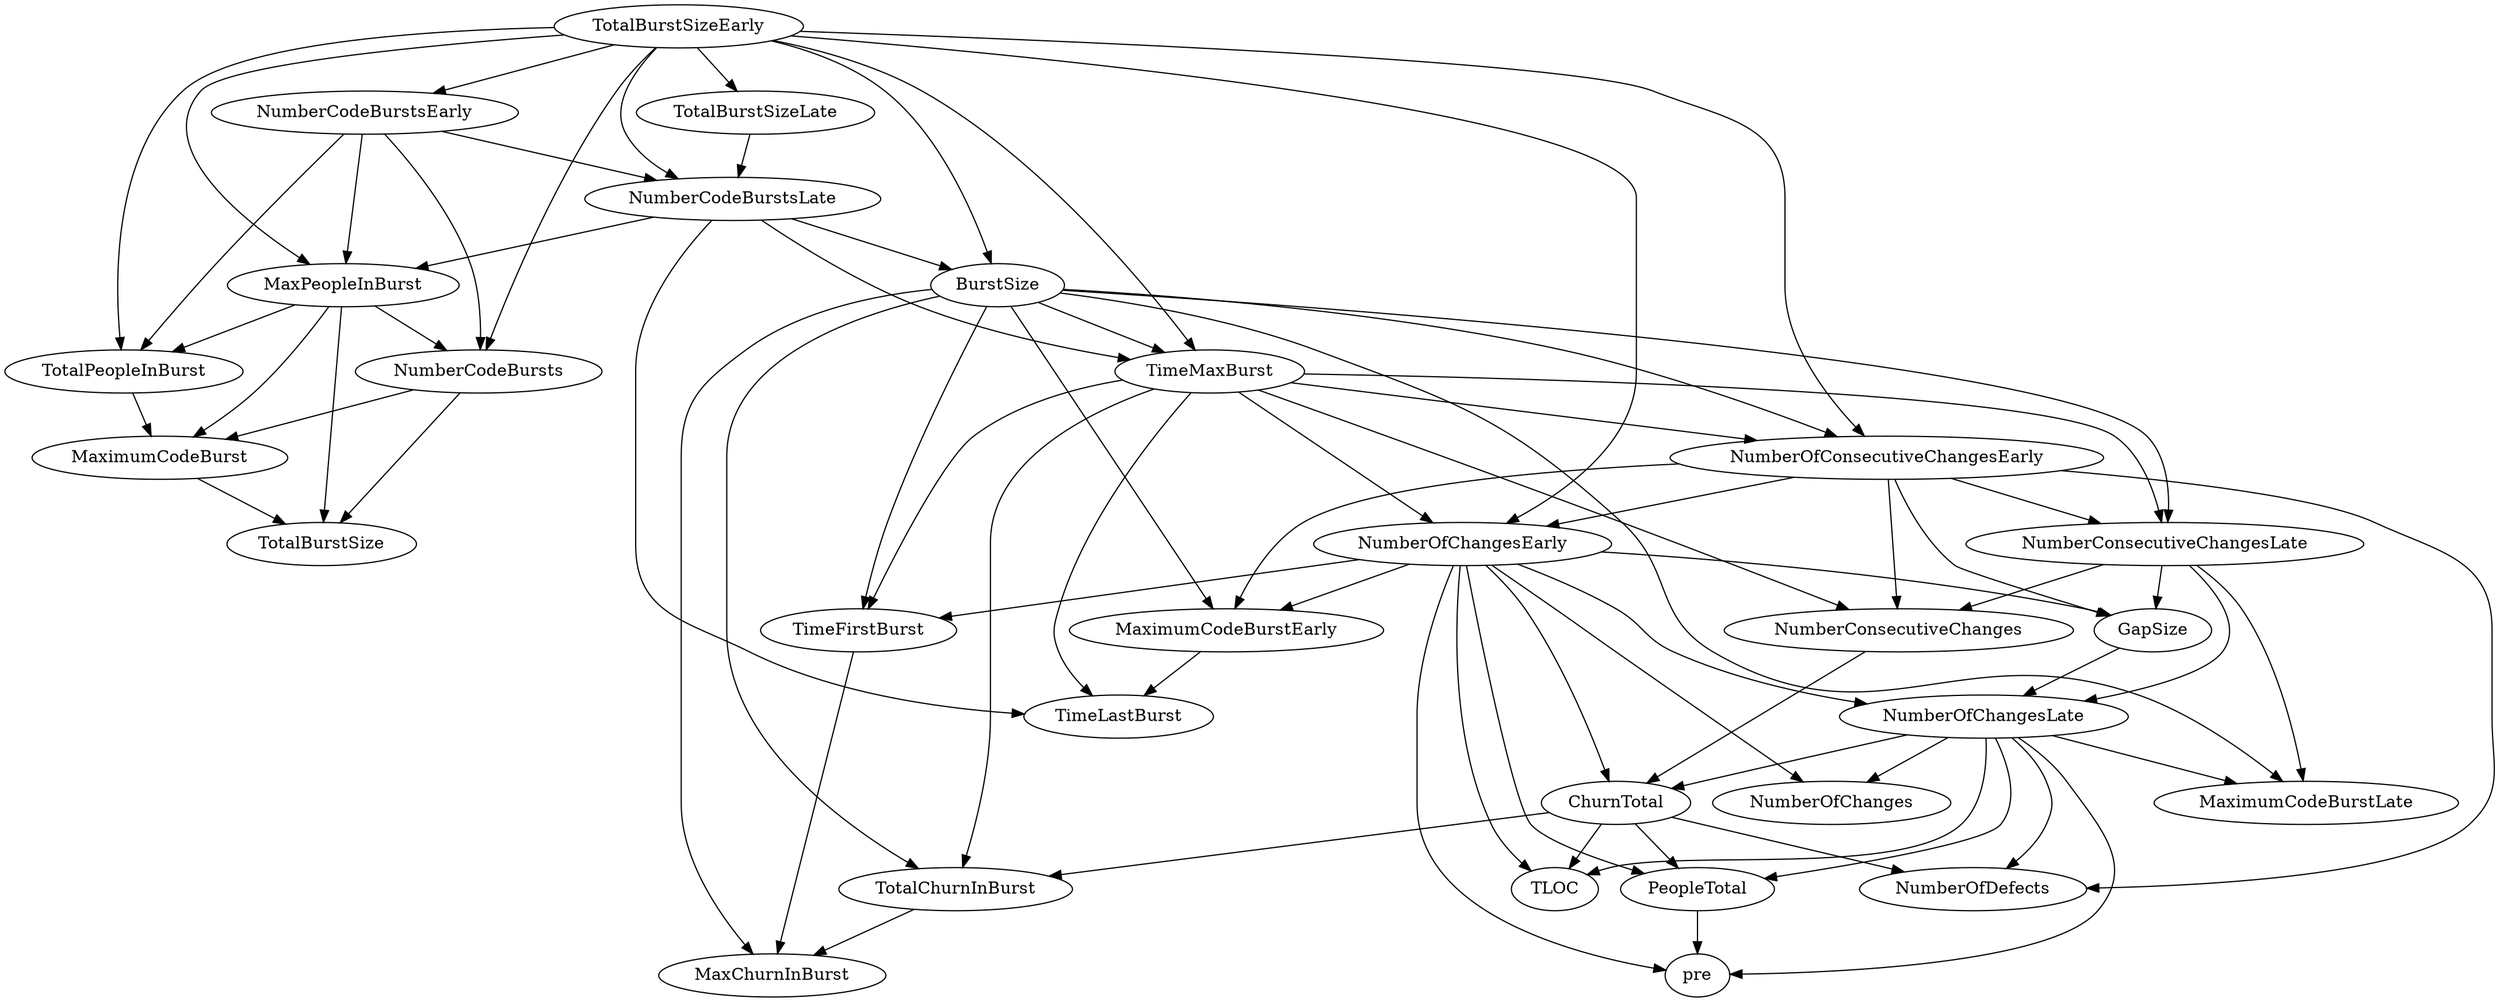 digraph {
   TotalPeopleInBurst;
   MaximumCodeBurstLate;
   NumberOfChanges;
   MaxPeopleInBurst;
   TotalBurstSizeLate;
   NumberCodeBurstsLate;
   NumberOfChangesLate;
   NumberOfChangesEarly;
   MaxChurnInBurst;
   MaximumCodeBurstEarly;
   NumberCodeBurstsEarly;
   TimeFirstBurst;
   TotalChurnInBurst;
   ChurnTotal;
   MaximumCodeBurst;
   NumberOfConsecutiveChangesEarly;
   NumberConsecutiveChangesLate;
   TotalBurstSizeEarly;
   TotalBurstSize;
   TimeMaxBurst;
   NumberConsecutiveChanges;
   TimeLastBurst;
   NumberCodeBursts;
   PeopleTotal;
   pre;
   NumberOfDefects;
   TLOC;
   GapSize;
   BurstSize;
   TotalPeopleInBurst -> MaximumCodeBurst;
   MaxPeopleInBurst -> TotalPeopleInBurst;
   MaxPeopleInBurst -> MaximumCodeBurst;
   MaxPeopleInBurst -> TotalBurstSize;
   MaxPeopleInBurst -> NumberCodeBursts;
   TotalBurstSizeLate -> NumberCodeBurstsLate;
   NumberCodeBurstsLate -> MaxPeopleInBurst;
   NumberCodeBurstsLate -> TimeMaxBurst;
   NumberCodeBurstsLate -> TimeLastBurst;
   NumberCodeBurstsLate -> BurstSize;
   NumberOfChangesLate -> MaximumCodeBurstLate;
   NumberOfChangesLate -> NumberOfChanges;
   NumberOfChangesLate -> ChurnTotal;
   NumberOfChangesLate -> PeopleTotal;
   NumberOfChangesLate -> pre;
   NumberOfChangesLate -> NumberOfDefects;
   NumberOfChangesLate -> TLOC;
   NumberOfChangesEarly -> NumberOfChanges;
   NumberOfChangesEarly -> NumberOfChangesLate;
   NumberOfChangesEarly -> MaximumCodeBurstEarly;
   NumberOfChangesEarly -> TimeFirstBurst;
   NumberOfChangesEarly -> ChurnTotal;
   NumberOfChangesEarly -> PeopleTotal;
   NumberOfChangesEarly -> pre;
   NumberOfChangesEarly -> TLOC;
   NumberOfChangesEarly -> GapSize;
   MaximumCodeBurstEarly -> TimeLastBurst;
   NumberCodeBurstsEarly -> TotalPeopleInBurst;
   NumberCodeBurstsEarly -> MaxPeopleInBurst;
   NumberCodeBurstsEarly -> NumberCodeBurstsLate;
   NumberCodeBurstsEarly -> NumberCodeBursts;
   TimeFirstBurst -> MaxChurnInBurst;
   TotalChurnInBurst -> MaxChurnInBurst;
   ChurnTotal -> TotalChurnInBurst;
   ChurnTotal -> PeopleTotal;
   ChurnTotal -> NumberOfDefects;
   ChurnTotal -> TLOC;
   MaximumCodeBurst -> TotalBurstSize;
   NumberOfConsecutiveChangesEarly -> NumberOfChangesEarly;
   NumberOfConsecutiveChangesEarly -> MaximumCodeBurstEarly;
   NumberOfConsecutiveChangesEarly -> NumberConsecutiveChangesLate;
   NumberOfConsecutiveChangesEarly -> NumberConsecutiveChanges;
   NumberOfConsecutiveChangesEarly -> NumberOfDefects;
   NumberOfConsecutiveChangesEarly -> GapSize;
   NumberConsecutiveChangesLate -> MaximumCodeBurstLate;
   NumberConsecutiveChangesLate -> NumberOfChangesLate;
   NumberConsecutiveChangesLate -> NumberConsecutiveChanges;
   NumberConsecutiveChangesLate -> GapSize;
   TotalBurstSizeEarly -> TotalPeopleInBurst;
   TotalBurstSizeEarly -> MaxPeopleInBurst;
   TotalBurstSizeEarly -> TotalBurstSizeLate;
   TotalBurstSizeEarly -> NumberCodeBurstsLate;
   TotalBurstSizeEarly -> NumberOfChangesEarly;
   TotalBurstSizeEarly -> NumberCodeBurstsEarly;
   TotalBurstSizeEarly -> NumberOfConsecutiveChangesEarly;
   TotalBurstSizeEarly -> TimeMaxBurst;
   TotalBurstSizeEarly -> NumberCodeBursts;
   TotalBurstSizeEarly -> BurstSize;
   TimeMaxBurst -> NumberOfChangesEarly;
   TimeMaxBurst -> TimeFirstBurst;
   TimeMaxBurst -> TotalChurnInBurst;
   TimeMaxBurst -> NumberOfConsecutiveChangesEarly;
   TimeMaxBurst -> NumberConsecutiveChangesLate;
   TimeMaxBurst -> NumberConsecutiveChanges;
   TimeMaxBurst -> TimeLastBurst;
   NumberConsecutiveChanges -> ChurnTotal;
   NumberCodeBursts -> MaximumCodeBurst;
   NumberCodeBursts -> TotalBurstSize;
   PeopleTotal -> pre;
   GapSize -> NumberOfChangesLate;
   BurstSize -> MaximumCodeBurstLate;
   BurstSize -> MaxChurnInBurst;
   BurstSize -> MaximumCodeBurstEarly;
   BurstSize -> TimeFirstBurst;
   BurstSize -> TotalChurnInBurst;
   BurstSize -> NumberOfConsecutiveChangesEarly;
   BurstSize -> NumberConsecutiveChangesLate;
   BurstSize -> TimeMaxBurst;
}
